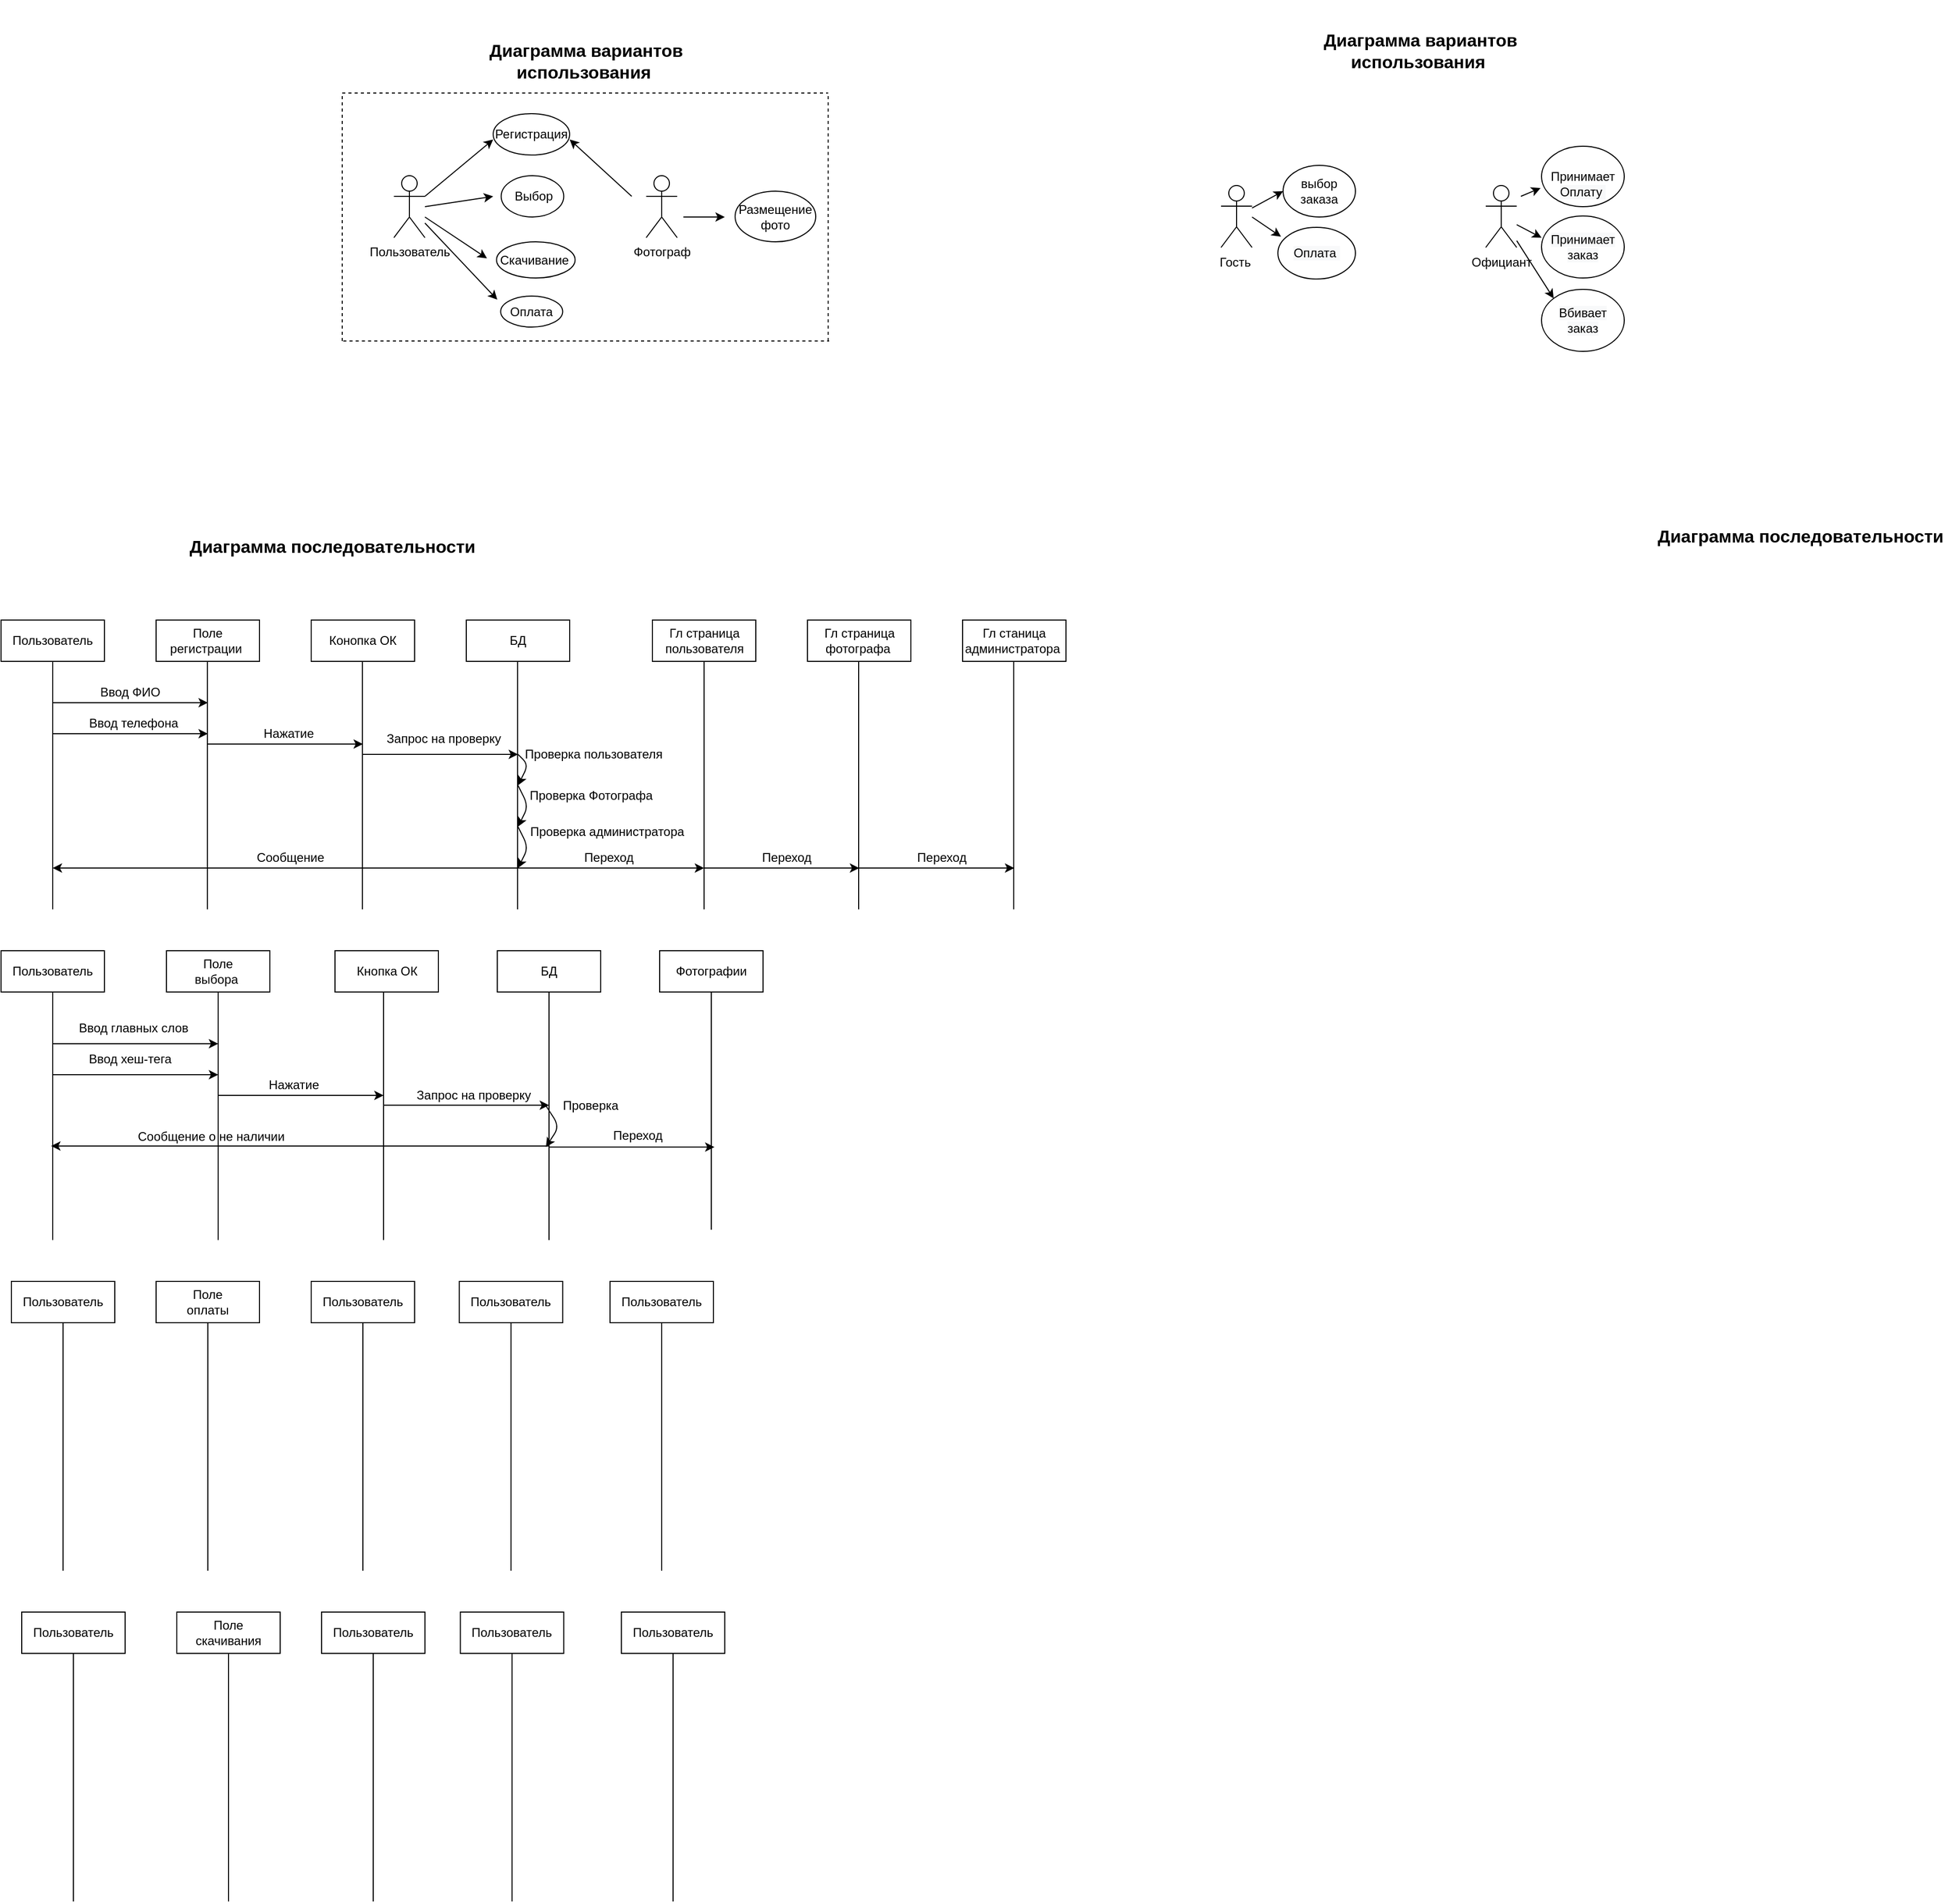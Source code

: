 <mxfile version="13.7.9" type="github">
  <diagram id="YE69xBtVCRSE5VGeOWay" name="Page-1">
    <mxGraphModel dx="1695" dy="482" grid="1" gridSize="10" guides="1" tooltips="1" connect="1" arrows="1" fold="1" page="1" pageScale="1" pageWidth="827" pageHeight="1169" math="0" shadow="0">
      <root>
        <mxCell id="0" />
        <mxCell id="1" parent="0" />
        <mxCell id="iiHJ2bzhxihyjnqLkJOd-1" value="Пользователь" style="shape=umlActor;verticalLabelPosition=bottom;verticalAlign=top;html=1;outlineConnect=0;" parent="1" vertex="1">
          <mxGeometry x="170" y="250" width="30" height="60" as="geometry" />
        </mxCell>
        <mxCell id="iiHJ2bzhxihyjnqLkJOd-2" value="Фотограф" style="shape=umlActor;verticalLabelPosition=bottom;verticalAlign=top;html=1;outlineConnect=0;" parent="1" vertex="1">
          <mxGeometry x="414" y="250" width="30" height="60" as="geometry" />
        </mxCell>
        <mxCell id="iiHJ2bzhxihyjnqLkJOd-3" value="&lt;font style=&quot;font-size: 17px&quot;&gt;&lt;b&gt;Диаграмма вариантов использования&amp;nbsp;&lt;/b&gt;&lt;/font&gt;" style="text;html=1;align=center;verticalAlign=middle;whiteSpace=wrap;rounded=0;" parent="1" vertex="1">
          <mxGeometry x="213" y="90" width="286" height="100" as="geometry" />
        </mxCell>
        <mxCell id="iiHJ2bzhxihyjnqLkJOd-8" value="" style="ellipse;whiteSpace=wrap;html=1;" parent="1" vertex="1">
          <mxGeometry x="273.25" y="366.5" width="60" height="30" as="geometry" />
        </mxCell>
        <mxCell id="iiHJ2bzhxihyjnqLkJOd-9" value="" style="ellipse;whiteSpace=wrap;html=1;" parent="1" vertex="1">
          <mxGeometry x="500" y="265" width="78" height="49" as="geometry" />
        </mxCell>
        <mxCell id="iiHJ2bzhxihyjnqLkJOd-10" value="" style="ellipse;whiteSpace=wrap;html=1;" parent="1" vertex="1">
          <mxGeometry x="273.75" y="250" width="60.5" height="40" as="geometry" />
        </mxCell>
        <mxCell id="iiHJ2bzhxihyjnqLkJOd-11" value="" style="ellipse;whiteSpace=wrap;html=1;" parent="1" vertex="1">
          <mxGeometry x="266" y="190" width="74" height="40" as="geometry" />
        </mxCell>
        <mxCell id="iiHJ2bzhxihyjnqLkJOd-12" value="" style="ellipse;whiteSpace=wrap;html=1;" parent="1" vertex="1">
          <mxGeometry x="269.25" y="314" width="76" height="35" as="geometry" />
        </mxCell>
        <mxCell id="iiHJ2bzhxihyjnqLkJOd-13" value="Регистрация" style="text;html=1;strokeColor=none;fillColor=none;align=center;verticalAlign=middle;whiteSpace=wrap;rounded=0;" parent="1" vertex="1">
          <mxGeometry x="283" y="200" width="40" height="20" as="geometry" />
        </mxCell>
        <mxCell id="iiHJ2bzhxihyjnqLkJOd-15" value="Выбор&amp;nbsp;" style="text;html=1;strokeColor=none;fillColor=none;align=center;verticalAlign=middle;whiteSpace=wrap;rounded=0;" parent="1" vertex="1">
          <mxGeometry x="287.25" y="260" width="40" height="20" as="geometry" />
        </mxCell>
        <mxCell id="iiHJ2bzhxihyjnqLkJOd-16" value="Оплата" style="text;html=1;strokeColor=none;fillColor=none;align=center;verticalAlign=middle;whiteSpace=wrap;rounded=0;" parent="1" vertex="1">
          <mxGeometry x="283.25" y="371.5" width="40" height="20" as="geometry" />
        </mxCell>
        <mxCell id="iiHJ2bzhxihyjnqLkJOd-17" value="Скачивание" style="text;html=1;strokeColor=none;fillColor=none;align=center;verticalAlign=middle;whiteSpace=wrap;rounded=0;" parent="1" vertex="1">
          <mxGeometry x="286.25" y="321.5" width="40" height="20" as="geometry" />
        </mxCell>
        <mxCell id="iiHJ2bzhxihyjnqLkJOd-20" value="Размещение фото" style="text;html=1;strokeColor=none;fillColor=none;align=center;verticalAlign=middle;whiteSpace=wrap;rounded=0;" parent="1" vertex="1">
          <mxGeometry x="499" y="270" width="80" height="40" as="geometry" />
        </mxCell>
        <mxCell id="iiHJ2bzhxihyjnqLkJOd-24" value="" style="endArrow=classic;html=1;" parent="1" edge="1">
          <mxGeometry width="50" height="50" relative="1" as="geometry">
            <mxPoint x="200" y="270" as="sourcePoint" />
            <mxPoint x="266" y="215" as="targetPoint" />
          </mxGeometry>
        </mxCell>
        <mxCell id="iiHJ2bzhxihyjnqLkJOd-26" value="" style="endArrow=classic;html=1;" parent="1" edge="1">
          <mxGeometry width="50" height="50" relative="1" as="geometry">
            <mxPoint x="400" y="270" as="sourcePoint" />
            <mxPoint x="340" y="215" as="targetPoint" />
          </mxGeometry>
        </mxCell>
        <mxCell id="iiHJ2bzhxihyjnqLkJOd-27" value="" style="endArrow=classic;html=1;" parent="1" edge="1">
          <mxGeometry width="50" height="50" relative="1" as="geometry">
            <mxPoint x="450" y="290" as="sourcePoint" />
            <mxPoint x="490" y="290" as="targetPoint" />
          </mxGeometry>
        </mxCell>
        <mxCell id="iiHJ2bzhxihyjnqLkJOd-28" value="" style="endArrow=classic;html=1;" parent="1" edge="1">
          <mxGeometry width="50" height="50" relative="1" as="geometry">
            <mxPoint x="200" y="280" as="sourcePoint" />
            <mxPoint x="266" y="270" as="targetPoint" />
          </mxGeometry>
        </mxCell>
        <mxCell id="iiHJ2bzhxihyjnqLkJOd-29" value="" style="endArrow=classic;html=1;" parent="1" edge="1">
          <mxGeometry width="50" height="50" relative="1" as="geometry">
            <mxPoint x="200" y="290" as="sourcePoint" />
            <mxPoint x="260" y="330" as="targetPoint" />
          </mxGeometry>
        </mxCell>
        <mxCell id="iiHJ2bzhxihyjnqLkJOd-30" value="" style="endArrow=classic;html=1;" parent="1" source="iiHJ2bzhxihyjnqLkJOd-1" edge="1">
          <mxGeometry width="50" height="50" relative="1" as="geometry">
            <mxPoint x="216" y="300" as="sourcePoint" />
            <mxPoint x="270" y="370" as="targetPoint" />
          </mxGeometry>
        </mxCell>
        <mxCell id="iiHJ2bzhxihyjnqLkJOd-31" value="" style="endArrow=none;dashed=1;html=1;" parent="1" edge="1">
          <mxGeometry width="50" height="50" relative="1" as="geometry">
            <mxPoint x="121" y="410" as="sourcePoint" />
            <mxPoint x="591" y="410" as="targetPoint" />
          </mxGeometry>
        </mxCell>
        <mxCell id="iiHJ2bzhxihyjnqLkJOd-32" value="" style="endArrow=none;dashed=1;html=1;" parent="1" edge="1">
          <mxGeometry width="50" height="50" relative="1" as="geometry">
            <mxPoint x="120" y="410" as="sourcePoint" />
            <mxPoint x="120" y="170" as="targetPoint" />
          </mxGeometry>
        </mxCell>
        <mxCell id="iiHJ2bzhxihyjnqLkJOd-33" value="" style="endArrow=none;dashed=1;html=1;" parent="1" edge="1">
          <mxGeometry width="50" height="50" relative="1" as="geometry">
            <mxPoint x="120" y="170" as="sourcePoint" />
            <mxPoint x="590" y="170" as="targetPoint" />
          </mxGeometry>
        </mxCell>
        <mxCell id="iiHJ2bzhxihyjnqLkJOd-34" value="" style="endArrow=none;dashed=1;html=1;" parent="1" edge="1">
          <mxGeometry width="50" height="50" relative="1" as="geometry">
            <mxPoint x="590" y="410" as="sourcePoint" />
            <mxPoint x="590" y="170" as="targetPoint" />
          </mxGeometry>
        </mxCell>
        <mxCell id="iiHJ2bzhxihyjnqLkJOd-35" value="&lt;font style=&quot;font-size: 17px&quot;&gt;&lt;b&gt;Диаграмма вариантов использования&amp;nbsp;&lt;/b&gt;&lt;/font&gt;" style="text;html=1;align=center;verticalAlign=middle;whiteSpace=wrap;rounded=0;" parent="1" vertex="1">
          <mxGeometry x="1020" y="80" width="286" height="100" as="geometry" />
        </mxCell>
        <mxCell id="iiHJ2bzhxihyjnqLkJOd-36" value="Гость&amp;nbsp;" style="shape=umlActor;verticalLabelPosition=bottom;verticalAlign=top;html=1;outlineConnect=0;" parent="1" vertex="1">
          <mxGeometry x="970" y="259.5" width="30" height="60" as="geometry" />
        </mxCell>
        <mxCell id="iiHJ2bzhxihyjnqLkJOd-37" value="Официант" style="shape=umlActor;verticalLabelPosition=bottom;verticalAlign=top;html=1;outlineConnect=0;" parent="1" vertex="1">
          <mxGeometry x="1226" y="259.5" width="30" height="60" as="geometry" />
        </mxCell>
        <mxCell id="iiHJ2bzhxihyjnqLkJOd-44" value="" style="ellipse;whiteSpace=wrap;html=1;" parent="1" vertex="1">
          <mxGeometry x="1030" y="240" width="70" height="50" as="geometry" />
        </mxCell>
        <mxCell id="iiHJ2bzhxihyjnqLkJOd-46" value="выбор заказа" style="text;html=1;strokeColor=none;fillColor=none;align=center;verticalAlign=middle;whiteSpace=wrap;rounded=0;" parent="1" vertex="1">
          <mxGeometry x="1045" y="255" width="40" height="20" as="geometry" />
        </mxCell>
        <mxCell id="iiHJ2bzhxihyjnqLkJOd-47" value="&#xa;&#xa;&lt;span style=&quot;color: rgb(0, 0, 0); font-family: helvetica; font-size: 12px; font-style: normal; font-weight: 400; letter-spacing: normal; text-align: center; text-indent: 0px; text-transform: none; word-spacing: 0px; background-color: rgb(248, 249, 250); display: inline; float: none;&quot;&gt;Оплата&amp;nbsp;&lt;/span&gt;&#xa;&#xa;" style="ellipse;whiteSpace=wrap;html=1;" parent="1" vertex="1">
          <mxGeometry x="1025" y="300" width="75" height="50" as="geometry" />
        </mxCell>
        <mxCell id="iiHJ2bzhxihyjnqLkJOd-48" value="&lt;br&gt;Принимает&lt;br&gt;&lt;span style=&quot;color: rgb(0 , 0 , 0) ; font-family: &amp;#34;helvetica&amp;#34; ; font-size: 12px ; font-style: normal ; font-weight: 400 ; letter-spacing: normal ; text-align: center ; text-indent: 0px ; text-transform: none ; word-spacing: 0px ; background-color: rgb(248 , 249 , 250) ; display: inline ; float: none&quot;&gt;Оплату&amp;nbsp;&lt;/span&gt;&lt;br&gt;" style="ellipse;whiteSpace=wrap;html=1;" parent="1" vertex="1">
          <mxGeometry x="1280" y="221.5" width="80" height="58.5" as="geometry" />
        </mxCell>
        <mxCell id="iiHJ2bzhxihyjnqLkJOd-49" value="&#xa;&#xa;&lt;span style=&quot;color: rgb(0, 0, 0); font-family: helvetica; font-size: 12px; font-style: normal; font-weight: 400; letter-spacing: normal; text-align: center; text-indent: 0px; text-transform: none; word-spacing: 0px; background-color: rgb(248, 249, 250); display: inline; float: none;&quot;&gt;Принимает заказ&lt;/span&gt;&#xa;&#xa;" style="ellipse;whiteSpace=wrap;html=1;" parent="1" vertex="1">
          <mxGeometry x="1280" y="289" width="80" height="60" as="geometry" />
        </mxCell>
        <mxCell id="iiHJ2bzhxihyjnqLkJOd-50" value="&#xa;&#xa;&lt;span style=&quot;color: rgb(0, 0, 0); font-family: helvetica; font-size: 12px; font-style: normal; font-weight: 400; letter-spacing: normal; text-align: center; text-indent: 0px; text-transform: none; word-spacing: 0px; background-color: rgb(248, 249, 250); display: inline; float: none;&quot;&gt;Вбивает заказ&lt;/span&gt;&#xa;&#xa;" style="ellipse;whiteSpace=wrap;html=1;" parent="1" vertex="1">
          <mxGeometry x="1280" y="360" width="80" height="60" as="geometry" />
        </mxCell>
        <mxCell id="iiHJ2bzhxihyjnqLkJOd-51" value="" style="endArrow=classic;html=1;entryX=0;entryY=0.5;entryDx=0;entryDy=0;" parent="1" source="iiHJ2bzhxihyjnqLkJOd-36" target="iiHJ2bzhxihyjnqLkJOd-44" edge="1">
          <mxGeometry width="50" height="50" relative="1" as="geometry">
            <mxPoint x="1010" y="270" as="sourcePoint" />
            <mxPoint x="1080" y="240" as="targetPoint" />
          </mxGeometry>
        </mxCell>
        <mxCell id="iiHJ2bzhxihyjnqLkJOd-52" value="" style="endArrow=classic;html=1;entryX=0.04;entryY=0.18;entryDx=0;entryDy=0;entryPerimeter=0;" parent="1" target="iiHJ2bzhxihyjnqLkJOd-47" edge="1">
          <mxGeometry width="50" height="50" relative="1" as="geometry">
            <mxPoint x="1000" y="290" as="sourcePoint" />
            <mxPoint x="1040" y="275" as="targetPoint" />
          </mxGeometry>
        </mxCell>
        <mxCell id="iiHJ2bzhxihyjnqLkJOd-56" value="" style="endArrow=classic;html=1;entryX=0;entryY=0.35;entryDx=0;entryDy=0;entryPerimeter=0;" parent="1" source="iiHJ2bzhxihyjnqLkJOd-37" target="iiHJ2bzhxihyjnqLkJOd-49" edge="1">
          <mxGeometry width="50" height="50" relative="1" as="geometry">
            <mxPoint x="1260" y="290" as="sourcePoint" />
            <mxPoint x="1260" y="300" as="targetPoint" />
          </mxGeometry>
        </mxCell>
        <mxCell id="iiHJ2bzhxihyjnqLkJOd-58" value="" style="endArrow=classic;html=1;entryX=0;entryY=0;entryDx=0;entryDy=0;" parent="1" source="iiHJ2bzhxihyjnqLkJOd-37" target="iiHJ2bzhxihyjnqLkJOd-50" edge="1">
          <mxGeometry width="50" height="50" relative="1" as="geometry">
            <mxPoint x="1270" y="280" as="sourcePoint" />
            <mxPoint x="1080" y="240" as="targetPoint" />
          </mxGeometry>
        </mxCell>
        <mxCell id="iiHJ2bzhxihyjnqLkJOd-59" value="" style="endArrow=classic;html=1;entryX=-0.012;entryY=0.692;entryDx=0;entryDy=0;entryPerimeter=0;" parent="1" target="iiHJ2bzhxihyjnqLkJOd-48" edge="1">
          <mxGeometry width="50" height="50" relative="1" as="geometry">
            <mxPoint x="1260" y="270" as="sourcePoint" />
            <mxPoint x="1260" y="250" as="targetPoint" />
          </mxGeometry>
        </mxCell>
        <mxCell id="iiHJ2bzhxihyjnqLkJOd-60" value="&lt;font style=&quot;font-size: 17px&quot;&gt;&lt;b&gt;Диаграмма последовательности&amp;nbsp;&lt;/b&gt;&lt;/font&gt;" style="text;html=1;align=center;verticalAlign=middle;whiteSpace=wrap;rounded=0;" parent="1" vertex="1">
          <mxGeometry x="-30" y="560" width="286" height="100" as="geometry" />
        </mxCell>
        <mxCell id="iiHJ2bzhxihyjnqLkJOd-62" value="&lt;font style=&quot;font-size: 17px&quot;&gt;&lt;b&gt;Диаграмма последовательности&amp;nbsp;&lt;/b&gt;&lt;/font&gt;" style="text;html=1;align=center;verticalAlign=middle;whiteSpace=wrap;rounded=0;" parent="1" vertex="1">
          <mxGeometry x="1390" y="550" width="286" height="100" as="geometry" />
        </mxCell>
        <mxCell id="iiHJ2bzhxihyjnqLkJOd-63" value="" style="rounded=0;whiteSpace=wrap;html=1;" parent="1" vertex="1">
          <mxGeometry x="-210" y="680" width="100" height="40" as="geometry" />
        </mxCell>
        <mxCell id="iiHJ2bzhxihyjnqLkJOd-64" value="Пользователь" style="text;html=1;strokeColor=none;fillColor=none;align=center;verticalAlign=middle;whiteSpace=wrap;rounded=0;" parent="1" vertex="1">
          <mxGeometry x="-180" y="690" width="40" height="20" as="geometry" />
        </mxCell>
        <mxCell id="iiHJ2bzhxihyjnqLkJOd-65" value="" style="rounded=0;whiteSpace=wrap;html=1;" parent="1" vertex="1">
          <mxGeometry x="-60" y="680" width="100" height="40" as="geometry" />
        </mxCell>
        <mxCell id="iiHJ2bzhxihyjnqLkJOd-66" value="" style="rounded=0;whiteSpace=wrap;html=1;" parent="1" vertex="1">
          <mxGeometry x="90" y="680" width="100" height="40" as="geometry" />
        </mxCell>
        <mxCell id="iiHJ2bzhxihyjnqLkJOd-67" value="" style="rounded=0;whiteSpace=wrap;html=1;" parent="1" vertex="1">
          <mxGeometry x="420" y="680" width="100" height="40" as="geometry" />
        </mxCell>
        <mxCell id="iiHJ2bzhxihyjnqLkJOd-68" value="" style="rounded=0;whiteSpace=wrap;html=1;" parent="1" vertex="1">
          <mxGeometry x="240" y="680" width="100" height="40" as="geometry" />
        </mxCell>
        <mxCell id="iiHJ2bzhxihyjnqLkJOd-70" value="" style="endArrow=none;html=1;entryX=0.5;entryY=1;entryDx=0;entryDy=0;" parent="1" target="iiHJ2bzhxihyjnqLkJOd-63" edge="1">
          <mxGeometry width="50" height="50" relative="1" as="geometry">
            <mxPoint x="-160" y="960" as="sourcePoint" />
            <mxPoint x="-160" y="800" as="targetPoint" />
          </mxGeometry>
        </mxCell>
        <mxCell id="iiHJ2bzhxihyjnqLkJOd-71" value="" style="endArrow=none;html=1;entryX=0.5;entryY=1;entryDx=0;entryDy=0;" parent="1" edge="1">
          <mxGeometry width="50" height="50" relative="1" as="geometry">
            <mxPoint x="-10.42" y="960" as="sourcePoint" />
            <mxPoint x="-10.42" y="720" as="targetPoint" />
          </mxGeometry>
        </mxCell>
        <mxCell id="iiHJ2bzhxihyjnqLkJOd-72" value="" style="endArrow=none;html=1;entryX=0.5;entryY=1;entryDx=0;entryDy=0;" parent="1" edge="1">
          <mxGeometry width="50" height="50" relative="1" as="geometry">
            <mxPoint x="139.58" y="960" as="sourcePoint" />
            <mxPoint x="139.58" y="720" as="targetPoint" />
          </mxGeometry>
        </mxCell>
        <mxCell id="iiHJ2bzhxihyjnqLkJOd-73" value="" style="endArrow=none;html=1;entryX=0.5;entryY=1;entryDx=0;entryDy=0;" parent="1" edge="1">
          <mxGeometry width="50" height="50" relative="1" as="geometry">
            <mxPoint x="289.58" y="960" as="sourcePoint" />
            <mxPoint x="289.58" y="720" as="targetPoint" />
          </mxGeometry>
        </mxCell>
        <mxCell id="iiHJ2bzhxihyjnqLkJOd-74" value="" style="endArrow=none;html=1;entryX=0.5;entryY=1;entryDx=0;entryDy=0;" parent="1" edge="1">
          <mxGeometry width="50" height="50" relative="1" as="geometry">
            <mxPoint x="470.0" y="960" as="sourcePoint" />
            <mxPoint x="470.0" y="720" as="targetPoint" />
          </mxGeometry>
        </mxCell>
        <mxCell id="iiHJ2bzhxihyjnqLkJOd-75" value="Поле регистрации&amp;nbsp;" style="text;html=1;strokeColor=none;fillColor=none;align=center;verticalAlign=middle;whiteSpace=wrap;rounded=0;" parent="1" vertex="1">
          <mxGeometry x="-60" y="690" width="100" height="20" as="geometry" />
        </mxCell>
        <mxCell id="iiHJ2bzhxihyjnqLkJOd-76" value="Конопка ОК" style="text;html=1;strokeColor=none;fillColor=none;align=center;verticalAlign=middle;whiteSpace=wrap;rounded=0;" parent="1" vertex="1">
          <mxGeometry x="95" y="685" width="90" height="30" as="geometry" />
        </mxCell>
        <mxCell id="iiHJ2bzhxihyjnqLkJOd-77" value="БД" style="text;html=1;strokeColor=none;fillColor=none;align=center;verticalAlign=middle;whiteSpace=wrap;rounded=0;" parent="1" vertex="1">
          <mxGeometry x="270" y="690" width="40" height="20" as="geometry" />
        </mxCell>
        <mxCell id="iiHJ2bzhxihyjnqLkJOd-78" value="Гл страница пользователя" style="text;html=1;strokeColor=none;fillColor=none;align=center;verticalAlign=middle;whiteSpace=wrap;rounded=0;" parent="1" vertex="1">
          <mxGeometry x="426.5" y="690" width="87" height="20" as="geometry" />
        </mxCell>
        <mxCell id="iiHJ2bzhxihyjnqLkJOd-79" value="" style="endArrow=classic;html=1;" parent="1" edge="1">
          <mxGeometry width="50" height="50" relative="1" as="geometry">
            <mxPoint x="-160" y="760" as="sourcePoint" />
            <mxPoint x="-10" y="760" as="targetPoint" />
          </mxGeometry>
        </mxCell>
        <mxCell id="iiHJ2bzhxihyjnqLkJOd-80" value="Ввод ФИО" style="text;html=1;strokeColor=none;fillColor=none;align=center;verticalAlign=middle;whiteSpace=wrap;rounded=0;" parent="1" vertex="1">
          <mxGeometry x="-120" y="740" width="70" height="20" as="geometry" />
        </mxCell>
        <mxCell id="iiHJ2bzhxihyjnqLkJOd-81" value="" style="endArrow=classic;html=1;" parent="1" edge="1">
          <mxGeometry width="50" height="50" relative="1" as="geometry">
            <mxPoint x="-160.0" y="790" as="sourcePoint" />
            <mxPoint x="-10.0" y="790" as="targetPoint" />
          </mxGeometry>
        </mxCell>
        <mxCell id="iiHJ2bzhxihyjnqLkJOd-82" value="Ввод телефона&amp;nbsp;" style="text;html=1;strokeColor=none;fillColor=none;align=center;verticalAlign=middle;whiteSpace=wrap;rounded=0;" parent="1" vertex="1">
          <mxGeometry x="-130" y="770" width="100" height="20" as="geometry" />
        </mxCell>
        <mxCell id="iiHJ2bzhxihyjnqLkJOd-83" value="Нажатие&amp;nbsp;" style="text;html=1;strokeColor=none;fillColor=none;align=center;verticalAlign=middle;whiteSpace=wrap;rounded=0;" parent="1" vertex="1">
          <mxGeometry x="50" y="780" width="40" height="20" as="geometry" />
        </mxCell>
        <mxCell id="iiHJ2bzhxihyjnqLkJOd-84" value="" style="endArrow=classic;html=1;" parent="1" edge="1">
          <mxGeometry width="50" height="50" relative="1" as="geometry">
            <mxPoint x="-10.0" y="800" as="sourcePoint" />
            <mxPoint x="140.0" y="800" as="targetPoint" />
          </mxGeometry>
        </mxCell>
        <mxCell id="iiHJ2bzhxihyjnqLkJOd-85" value="" style="endArrow=classic;html=1;" parent="1" edge="1">
          <mxGeometry width="50" height="50" relative="1" as="geometry">
            <mxPoint x="140.0" y="810" as="sourcePoint" />
            <mxPoint x="290" y="810" as="targetPoint" />
          </mxGeometry>
        </mxCell>
        <mxCell id="iiHJ2bzhxihyjnqLkJOd-87" value="" style="endArrow=classic;html=1;" parent="1" edge="1">
          <mxGeometry width="50" height="50" relative="1" as="geometry">
            <mxPoint x="290" y="920" as="sourcePoint" />
            <mxPoint x="470" y="920" as="targetPoint" />
          </mxGeometry>
        </mxCell>
        <mxCell id="iiHJ2bzhxihyjnqLkJOd-88" value="Запрос на проверку&amp;nbsp;" style="text;html=1;strokeColor=none;fillColor=none;align=center;verticalAlign=middle;whiteSpace=wrap;rounded=0;" parent="1" vertex="1">
          <mxGeometry x="150" y="780" width="140" height="30" as="geometry" />
        </mxCell>
        <mxCell id="iiHJ2bzhxihyjnqLkJOd-90" value="" style="endArrow=classic;html=1;exitX=1;exitY=1;exitDx=0;exitDy=0;" parent="1" source="iiHJ2bzhxihyjnqLkJOd-88" edge="1">
          <mxGeometry width="50" height="50" relative="1" as="geometry">
            <mxPoint x="320" y="810" as="sourcePoint" />
            <mxPoint x="290" y="840" as="targetPoint" />
            <Array as="points">
              <mxPoint x="300" y="820" />
            </Array>
          </mxGeometry>
        </mxCell>
        <mxCell id="iiHJ2bzhxihyjnqLkJOd-91" value="Проверка пользователя&amp;nbsp;" style="text;html=1;strokeColor=none;fillColor=none;align=center;verticalAlign=middle;whiteSpace=wrap;rounded=0;" parent="1" vertex="1">
          <mxGeometry x="290" y="790" width="150" height="40" as="geometry" />
        </mxCell>
        <mxCell id="iiHJ2bzhxihyjnqLkJOd-92" value="Проверка Фотографа&amp;nbsp;" style="text;html=1;strokeColor=none;fillColor=none;align=center;verticalAlign=middle;whiteSpace=wrap;rounded=0;" parent="1" vertex="1">
          <mxGeometry x="286.25" y="840" width="152.75" height="20" as="geometry" />
        </mxCell>
        <mxCell id="iiHJ2bzhxihyjnqLkJOd-94" value="" style="endArrow=classic;html=1;" parent="1" edge="1">
          <mxGeometry width="50" height="50" relative="1" as="geometry">
            <mxPoint x="290" y="840" as="sourcePoint" />
            <mxPoint x="290" y="880" as="targetPoint" />
            <Array as="points">
              <mxPoint x="300" y="860" />
            </Array>
          </mxGeometry>
        </mxCell>
        <mxCell id="iiHJ2bzhxihyjnqLkJOd-95" value="" style="endArrow=classic;html=1;" parent="1" edge="1">
          <mxGeometry width="50" height="50" relative="1" as="geometry">
            <mxPoint x="290" y="880" as="sourcePoint" />
            <mxPoint x="290" y="920" as="targetPoint" />
            <Array as="points">
              <mxPoint x="300" y="900" />
            </Array>
          </mxGeometry>
        </mxCell>
        <mxCell id="iiHJ2bzhxihyjnqLkJOd-96" value="Проверка администратора&amp;nbsp;" style="text;html=1;strokeColor=none;fillColor=none;align=center;verticalAlign=middle;whiteSpace=wrap;rounded=0;" parent="1" vertex="1">
          <mxGeometry x="283" y="860" width="190" height="50" as="geometry" />
        </mxCell>
        <mxCell id="iiHJ2bzhxihyjnqLkJOd-97" value="Переход" style="text;html=1;strokeColor=none;fillColor=none;align=center;verticalAlign=middle;whiteSpace=wrap;rounded=0;" parent="1" vertex="1">
          <mxGeometry x="358" y="900" width="40" height="20" as="geometry" />
        </mxCell>
        <mxCell id="iiHJ2bzhxihyjnqLkJOd-98" value="" style="rounded=0;whiteSpace=wrap;html=1;" parent="1" vertex="1">
          <mxGeometry x="570" y="680" width="100" height="40" as="geometry" />
        </mxCell>
        <mxCell id="iiHJ2bzhxihyjnqLkJOd-99" value="Гл страница фотографа&amp;nbsp;" style="text;html=1;strokeColor=none;fillColor=none;align=center;verticalAlign=middle;whiteSpace=wrap;rounded=0;" parent="1" vertex="1">
          <mxGeometry x="576.5" y="690" width="87" height="20" as="geometry" />
        </mxCell>
        <mxCell id="iiHJ2bzhxihyjnqLkJOd-100" value="" style="rounded=0;whiteSpace=wrap;html=1;" parent="1" vertex="1">
          <mxGeometry x="720" y="680" width="100" height="40" as="geometry" />
        </mxCell>
        <mxCell id="iiHJ2bzhxihyjnqLkJOd-101" value="Гл станица администратора&amp;nbsp;" style="text;html=1;strokeColor=none;fillColor=none;align=center;verticalAlign=middle;whiteSpace=wrap;rounded=0;" parent="1" vertex="1">
          <mxGeometry x="715" y="667.5" width="110" height="65" as="geometry" />
        </mxCell>
        <mxCell id="VN3i59JF1z_-Vm6CVips-3" value="" style="rounded=0;whiteSpace=wrap;html=1;" vertex="1" parent="1">
          <mxGeometry x="-210" y="1000" width="100" height="40" as="geometry" />
        </mxCell>
        <mxCell id="VN3i59JF1z_-Vm6CVips-4" value="Пользователь" style="text;html=1;strokeColor=none;fillColor=none;align=center;verticalAlign=middle;whiteSpace=wrap;rounded=0;" vertex="1" parent="1">
          <mxGeometry x="-180" y="1010" width="40" height="20" as="geometry" />
        </mxCell>
        <mxCell id="VN3i59JF1z_-Vm6CVips-5" value="" style="endArrow=none;html=1;entryX=0.5;entryY=1;entryDx=0;entryDy=0;" edge="1" parent="1" target="VN3i59JF1z_-Vm6CVips-3">
          <mxGeometry width="50" height="50" relative="1" as="geometry">
            <mxPoint x="-160" y="1280" as="sourcePoint" />
            <mxPoint x="-150" y="1120" as="targetPoint" />
          </mxGeometry>
        </mxCell>
        <mxCell id="VN3i59JF1z_-Vm6CVips-9" value="" style="rounded=0;whiteSpace=wrap;html=1;" vertex="1" parent="1">
          <mxGeometry x="-50" y="1000" width="100" height="40" as="geometry" />
        </mxCell>
        <mxCell id="VN3i59JF1z_-Vm6CVips-10" value="Поле выбора&amp;nbsp;" style="text;html=1;strokeColor=none;fillColor=none;align=center;verticalAlign=middle;whiteSpace=wrap;rounded=0;" vertex="1" parent="1">
          <mxGeometry x="-20" y="1010" width="40" height="20" as="geometry" />
        </mxCell>
        <mxCell id="VN3i59JF1z_-Vm6CVips-11" value="" style="endArrow=none;html=1;entryX=0.5;entryY=1;entryDx=0;entryDy=0;" edge="1" parent="1" target="VN3i59JF1z_-Vm6CVips-9">
          <mxGeometry width="50" height="50" relative="1" as="geometry">
            <mxPoint y="1280" as="sourcePoint" />
            <mxPoint x="10" y="1120" as="targetPoint" />
          </mxGeometry>
        </mxCell>
        <mxCell id="VN3i59JF1z_-Vm6CVips-12" value="" style="rounded=0;whiteSpace=wrap;html=1;" vertex="1" parent="1">
          <mxGeometry x="270" y="1000" width="100" height="40" as="geometry" />
        </mxCell>
        <mxCell id="VN3i59JF1z_-Vm6CVips-13" value="БД" style="text;html=1;strokeColor=none;fillColor=none;align=center;verticalAlign=middle;whiteSpace=wrap;rounded=0;" vertex="1" parent="1">
          <mxGeometry x="300" y="1010" width="40" height="20" as="geometry" />
        </mxCell>
        <mxCell id="VN3i59JF1z_-Vm6CVips-14" value="" style="endArrow=none;html=1;entryX=0.5;entryY=1;entryDx=0;entryDy=0;" edge="1" parent="1" target="VN3i59JF1z_-Vm6CVips-12">
          <mxGeometry width="50" height="50" relative="1" as="geometry">
            <mxPoint x="320" y="1280" as="sourcePoint" />
            <mxPoint x="297" y="1120" as="targetPoint" />
          </mxGeometry>
        </mxCell>
        <mxCell id="VN3i59JF1z_-Vm6CVips-15" value="" style="rounded=0;whiteSpace=wrap;html=1;" vertex="1" parent="1">
          <mxGeometry x="427" y="1000" width="100" height="40" as="geometry" />
        </mxCell>
        <mxCell id="VN3i59JF1z_-Vm6CVips-16" value="Фотографии" style="text;html=1;strokeColor=none;fillColor=none;align=center;verticalAlign=middle;whiteSpace=wrap;rounded=0;" vertex="1" parent="1">
          <mxGeometry x="457" y="1010" width="40" height="20" as="geometry" />
        </mxCell>
        <mxCell id="VN3i59JF1z_-Vm6CVips-17" value="" style="endArrow=none;html=1;entryX=0.5;entryY=1;entryDx=0;entryDy=0;" edge="1" parent="1" target="VN3i59JF1z_-Vm6CVips-15">
          <mxGeometry width="50" height="50" relative="1" as="geometry">
            <mxPoint x="477" y="1270" as="sourcePoint" />
            <mxPoint x="540.25" y="1120" as="targetPoint" />
          </mxGeometry>
        </mxCell>
        <mxCell id="VN3i59JF1z_-Vm6CVips-21" value="" style="rounded=0;whiteSpace=wrap;html=1;" vertex="1" parent="1">
          <mxGeometry x="-200" y="1320" width="100" height="40" as="geometry" />
        </mxCell>
        <mxCell id="VN3i59JF1z_-Vm6CVips-22" value="Пользователь" style="text;html=1;strokeColor=none;fillColor=none;align=center;verticalAlign=middle;whiteSpace=wrap;rounded=0;" vertex="1" parent="1">
          <mxGeometry x="-170" y="1330" width="40" height="20" as="geometry" />
        </mxCell>
        <mxCell id="VN3i59JF1z_-Vm6CVips-23" value="" style="endArrow=none;html=1;entryX=0.5;entryY=1;entryDx=0;entryDy=0;" edge="1" parent="1" target="VN3i59JF1z_-Vm6CVips-21">
          <mxGeometry width="50" height="50" relative="1" as="geometry">
            <mxPoint x="-150" y="1600" as="sourcePoint" />
            <mxPoint x="-150" y="1440" as="targetPoint" />
          </mxGeometry>
        </mxCell>
        <mxCell id="VN3i59JF1z_-Vm6CVips-24" value="" style="rounded=0;whiteSpace=wrap;html=1;" vertex="1" parent="1">
          <mxGeometry x="-60" y="1320" width="100" height="40" as="geometry" />
        </mxCell>
        <mxCell id="VN3i59JF1z_-Vm6CVips-25" value="Поле оплаты" style="text;html=1;strokeColor=none;fillColor=none;align=center;verticalAlign=middle;whiteSpace=wrap;rounded=0;" vertex="1" parent="1">
          <mxGeometry x="-30" y="1330" width="40" height="20" as="geometry" />
        </mxCell>
        <mxCell id="VN3i59JF1z_-Vm6CVips-26" value="" style="endArrow=none;html=1;entryX=0.5;entryY=1;entryDx=0;entryDy=0;" edge="1" parent="1" target="VN3i59JF1z_-Vm6CVips-24">
          <mxGeometry width="50" height="50" relative="1" as="geometry">
            <mxPoint x="-10" y="1600" as="sourcePoint" />
            <mxPoint x="-10" y="1440" as="targetPoint" />
          </mxGeometry>
        </mxCell>
        <mxCell id="VN3i59JF1z_-Vm6CVips-27" value="" style="rounded=0;whiteSpace=wrap;html=1;" vertex="1" parent="1">
          <mxGeometry x="90" y="1320" width="100" height="40" as="geometry" />
        </mxCell>
        <mxCell id="VN3i59JF1z_-Vm6CVips-28" value="Пользователь" style="text;html=1;strokeColor=none;fillColor=none;align=center;verticalAlign=middle;whiteSpace=wrap;rounded=0;" vertex="1" parent="1">
          <mxGeometry x="120" y="1330" width="40" height="20" as="geometry" />
        </mxCell>
        <mxCell id="VN3i59JF1z_-Vm6CVips-29" value="" style="endArrow=none;html=1;entryX=0.5;entryY=1;entryDx=0;entryDy=0;" edge="1" parent="1" target="VN3i59JF1z_-Vm6CVips-27">
          <mxGeometry width="50" height="50" relative="1" as="geometry">
            <mxPoint x="140" y="1600" as="sourcePoint" />
            <mxPoint x="140" y="1440" as="targetPoint" />
          </mxGeometry>
        </mxCell>
        <mxCell id="VN3i59JF1z_-Vm6CVips-30" value="" style="rounded=0;whiteSpace=wrap;html=1;" vertex="1" parent="1">
          <mxGeometry x="233.25" y="1320" width="100" height="40" as="geometry" />
        </mxCell>
        <mxCell id="VN3i59JF1z_-Vm6CVips-31" value="Пользователь" style="text;html=1;strokeColor=none;fillColor=none;align=center;verticalAlign=middle;whiteSpace=wrap;rounded=0;" vertex="1" parent="1">
          <mxGeometry x="263.25" y="1330" width="40" height="20" as="geometry" />
        </mxCell>
        <mxCell id="VN3i59JF1z_-Vm6CVips-32" value="" style="endArrow=none;html=1;entryX=0.5;entryY=1;entryDx=0;entryDy=0;" edge="1" parent="1" target="VN3i59JF1z_-Vm6CVips-30">
          <mxGeometry width="50" height="50" relative="1" as="geometry">
            <mxPoint x="283.25" y="1600" as="sourcePoint" />
            <mxPoint x="283.25" y="1440" as="targetPoint" />
          </mxGeometry>
        </mxCell>
        <mxCell id="VN3i59JF1z_-Vm6CVips-33" value="" style="rounded=0;whiteSpace=wrap;html=1;" vertex="1" parent="1">
          <mxGeometry x="379" y="1320" width="100" height="40" as="geometry" />
        </mxCell>
        <mxCell id="VN3i59JF1z_-Vm6CVips-34" value="Пользователь" style="text;html=1;strokeColor=none;fillColor=none;align=center;verticalAlign=middle;whiteSpace=wrap;rounded=0;" vertex="1" parent="1">
          <mxGeometry x="409" y="1330" width="40" height="20" as="geometry" />
        </mxCell>
        <mxCell id="VN3i59JF1z_-Vm6CVips-35" value="" style="endArrow=none;html=1;entryX=0.5;entryY=1;entryDx=0;entryDy=0;" edge="1" parent="1" target="VN3i59JF1z_-Vm6CVips-33">
          <mxGeometry width="50" height="50" relative="1" as="geometry">
            <mxPoint x="429" y="1600" as="sourcePoint" />
            <mxPoint x="429" y="1440" as="targetPoint" />
          </mxGeometry>
        </mxCell>
        <mxCell id="VN3i59JF1z_-Vm6CVips-36" value="" style="rounded=0;whiteSpace=wrap;html=1;" vertex="1" parent="1">
          <mxGeometry x="-190" y="1640" width="100" height="40" as="geometry" />
        </mxCell>
        <mxCell id="VN3i59JF1z_-Vm6CVips-37" value="Пользователь" style="text;html=1;strokeColor=none;fillColor=none;align=center;verticalAlign=middle;whiteSpace=wrap;rounded=0;" vertex="1" parent="1">
          <mxGeometry x="-160" y="1650" width="40" height="20" as="geometry" />
        </mxCell>
        <mxCell id="VN3i59JF1z_-Vm6CVips-38" value="" style="endArrow=none;html=1;entryX=0.5;entryY=1;entryDx=0;entryDy=0;" edge="1" parent="1" target="VN3i59JF1z_-Vm6CVips-36">
          <mxGeometry width="50" height="50" relative="1" as="geometry">
            <mxPoint x="-140" y="1920" as="sourcePoint" />
            <mxPoint x="-140" y="1760" as="targetPoint" />
          </mxGeometry>
        </mxCell>
        <mxCell id="VN3i59JF1z_-Vm6CVips-39" value="" style="rounded=0;whiteSpace=wrap;html=1;" vertex="1" parent="1">
          <mxGeometry x="-40" y="1640" width="100" height="40" as="geometry" />
        </mxCell>
        <mxCell id="VN3i59JF1z_-Vm6CVips-40" value="Поле скачивания" style="text;html=1;strokeColor=none;fillColor=none;align=center;verticalAlign=middle;whiteSpace=wrap;rounded=0;" vertex="1" parent="1">
          <mxGeometry x="-10" y="1650" width="40" height="20" as="geometry" />
        </mxCell>
        <mxCell id="VN3i59JF1z_-Vm6CVips-41" value="" style="endArrow=none;html=1;entryX=0.5;entryY=1;entryDx=0;entryDy=0;" edge="1" parent="1" target="VN3i59JF1z_-Vm6CVips-39">
          <mxGeometry width="50" height="50" relative="1" as="geometry">
            <mxPoint x="10" y="1920" as="sourcePoint" />
            <mxPoint x="10" y="1760" as="targetPoint" />
          </mxGeometry>
        </mxCell>
        <mxCell id="VN3i59JF1z_-Vm6CVips-42" value="" style="rounded=0;whiteSpace=wrap;html=1;" vertex="1" parent="1">
          <mxGeometry x="100" y="1640" width="100" height="40" as="geometry" />
        </mxCell>
        <mxCell id="VN3i59JF1z_-Vm6CVips-43" value="Пользователь" style="text;html=1;strokeColor=none;fillColor=none;align=center;verticalAlign=middle;whiteSpace=wrap;rounded=0;" vertex="1" parent="1">
          <mxGeometry x="130" y="1650" width="40" height="20" as="geometry" />
        </mxCell>
        <mxCell id="VN3i59JF1z_-Vm6CVips-44" value="" style="endArrow=none;html=1;entryX=0.5;entryY=1;entryDx=0;entryDy=0;" edge="1" parent="1" target="VN3i59JF1z_-Vm6CVips-42">
          <mxGeometry width="50" height="50" relative="1" as="geometry">
            <mxPoint x="150" y="1920" as="sourcePoint" />
            <mxPoint x="150" y="1760" as="targetPoint" />
          </mxGeometry>
        </mxCell>
        <mxCell id="VN3i59JF1z_-Vm6CVips-45" value="" style="rounded=0;whiteSpace=wrap;html=1;" vertex="1" parent="1">
          <mxGeometry x="234.25" y="1640" width="100" height="40" as="geometry" />
        </mxCell>
        <mxCell id="VN3i59JF1z_-Vm6CVips-46" value="Пользователь" style="text;html=1;strokeColor=none;fillColor=none;align=center;verticalAlign=middle;whiteSpace=wrap;rounded=0;" vertex="1" parent="1">
          <mxGeometry x="264.25" y="1650" width="40" height="20" as="geometry" />
        </mxCell>
        <mxCell id="VN3i59JF1z_-Vm6CVips-47" value="" style="endArrow=none;html=1;entryX=0.5;entryY=1;entryDx=0;entryDy=0;" edge="1" parent="1" target="VN3i59JF1z_-Vm6CVips-45">
          <mxGeometry width="50" height="50" relative="1" as="geometry">
            <mxPoint x="284.25" y="1920" as="sourcePoint" />
            <mxPoint x="284.25" y="1760" as="targetPoint" />
          </mxGeometry>
        </mxCell>
        <mxCell id="VN3i59JF1z_-Vm6CVips-48" value="" style="rounded=0;whiteSpace=wrap;html=1;" vertex="1" parent="1">
          <mxGeometry x="390" y="1640" width="100" height="40" as="geometry" />
        </mxCell>
        <mxCell id="VN3i59JF1z_-Vm6CVips-49" value="Пользователь" style="text;html=1;strokeColor=none;fillColor=none;align=center;verticalAlign=middle;whiteSpace=wrap;rounded=0;" vertex="1" parent="1">
          <mxGeometry x="420" y="1650" width="40" height="20" as="geometry" />
        </mxCell>
        <mxCell id="VN3i59JF1z_-Vm6CVips-50" value="" style="endArrow=none;html=1;entryX=0.5;entryY=1;entryDx=0;entryDy=0;" edge="1" parent="1" target="VN3i59JF1z_-Vm6CVips-48">
          <mxGeometry width="50" height="50" relative="1" as="geometry">
            <mxPoint x="440" y="1920" as="sourcePoint" />
            <mxPoint x="440" y="1760" as="targetPoint" />
          </mxGeometry>
        </mxCell>
        <mxCell id="VN3i59JF1z_-Vm6CVips-52" value="" style="endArrow=classic;html=1;" edge="1" parent="1">
          <mxGeometry width="50" height="50" relative="1" as="geometry">
            <mxPoint x="-160.0" y="1090" as="sourcePoint" />
            <mxPoint y="1090" as="targetPoint" />
          </mxGeometry>
        </mxCell>
        <mxCell id="VN3i59JF1z_-Vm6CVips-53" value="Ввод главных слов&amp;nbsp;" style="text;html=1;strokeColor=none;fillColor=none;align=center;verticalAlign=middle;whiteSpace=wrap;rounded=0;" vertex="1" parent="1">
          <mxGeometry x="-140" y="1060" width="120" height="30" as="geometry" />
        </mxCell>
        <mxCell id="VN3i59JF1z_-Vm6CVips-54" value="Ввод хеш-тега" style="text;html=1;strokeColor=none;fillColor=none;align=center;verticalAlign=middle;whiteSpace=wrap;rounded=0;" vertex="1" parent="1">
          <mxGeometry x="-150" y="1090" width="130" height="30" as="geometry" />
        </mxCell>
        <mxCell id="VN3i59JF1z_-Vm6CVips-55" value="" style="endArrow=classic;html=1;" edge="1" parent="1">
          <mxGeometry width="50" height="50" relative="1" as="geometry">
            <mxPoint x="-160.0" y="1120" as="sourcePoint" />
            <mxPoint y="1120" as="targetPoint" />
          </mxGeometry>
        </mxCell>
        <mxCell id="VN3i59JF1z_-Vm6CVips-56" value="" style="endArrow=classic;html=1;" edge="1" parent="1">
          <mxGeometry width="50" height="50" relative="1" as="geometry">
            <mxPoint x="2.274e-13" y="1140" as="sourcePoint" />
            <mxPoint x="160" y="1140" as="targetPoint" />
          </mxGeometry>
        </mxCell>
        <mxCell id="VN3i59JF1z_-Vm6CVips-57" value="Запрос на проверку&amp;nbsp;" style="text;html=1;strokeColor=none;fillColor=none;align=center;verticalAlign=middle;whiteSpace=wrap;rounded=0;" vertex="1" parent="1">
          <mxGeometry x="164.25" y="1120" width="170" height="40" as="geometry" />
        </mxCell>
        <mxCell id="VN3i59JF1z_-Vm6CVips-58" value="" style="endArrow=classic;html=1;" edge="1" parent="1">
          <mxGeometry width="50" height="50" relative="1" as="geometry">
            <mxPoint x="317" y="1150" as="sourcePoint" />
            <mxPoint x="317" y="1190" as="targetPoint" />
            <Array as="points">
              <mxPoint x="330" y="1170" />
            </Array>
          </mxGeometry>
        </mxCell>
        <mxCell id="VN3i59JF1z_-Vm6CVips-59" value="Проверка&amp;nbsp;" style="text;html=1;strokeColor=none;fillColor=none;align=center;verticalAlign=middle;whiteSpace=wrap;rounded=0;" vertex="1" parent="1">
          <mxGeometry x="342" y="1140" width="40" height="20" as="geometry" />
        </mxCell>
        <mxCell id="VN3i59JF1z_-Vm6CVips-60" value="" style="endArrow=classic;html=1;" edge="1" parent="1">
          <mxGeometry width="50" height="50" relative="1" as="geometry">
            <mxPoint x="320.0" y="1190" as="sourcePoint" />
            <mxPoint x="480" y="1190" as="targetPoint" />
          </mxGeometry>
        </mxCell>
        <mxCell id="VN3i59JF1z_-Vm6CVips-61" value="Переход" style="text;html=1;strokeColor=none;fillColor=none;align=center;verticalAlign=middle;whiteSpace=wrap;rounded=0;" vertex="1" parent="1">
          <mxGeometry x="386.25" y="1169" width="40" height="20" as="geometry" />
        </mxCell>
        <mxCell id="VN3i59JF1z_-Vm6CVips-63" value="" style="endArrow=classic;html=1;" edge="1" parent="1">
          <mxGeometry width="50" height="50" relative="1" as="geometry">
            <mxPoint x="320" y="1189" as="sourcePoint" />
            <mxPoint x="-161.5" y="1189" as="targetPoint" />
          </mxGeometry>
        </mxCell>
        <mxCell id="VN3i59JF1z_-Vm6CVips-64" value="Сообщение о не наличии&amp;nbsp;" style="text;html=1;strokeColor=none;fillColor=none;align=center;verticalAlign=middle;whiteSpace=wrap;rounded=0;" vertex="1" parent="1">
          <mxGeometry x="-100" y="1160" width="190" height="40" as="geometry" />
        </mxCell>
        <mxCell id="VN3i59JF1z_-Vm6CVips-65" value="" style="endArrow=none;html=1;entryX=0.5;entryY=1;entryDx=0;entryDy=0;" edge="1" parent="1">
          <mxGeometry width="50" height="50" relative="1" as="geometry">
            <mxPoint x="619.5" y="960" as="sourcePoint" />
            <mxPoint x="619.5" y="720" as="targetPoint" />
          </mxGeometry>
        </mxCell>
        <mxCell id="VN3i59JF1z_-Vm6CVips-66" value="" style="endArrow=none;html=1;entryX=0.5;entryY=1;entryDx=0;entryDy=0;" edge="1" parent="1">
          <mxGeometry width="50" height="50" relative="1" as="geometry">
            <mxPoint x="769.5" y="960" as="sourcePoint" />
            <mxPoint x="769.5" y="720" as="targetPoint" />
          </mxGeometry>
        </mxCell>
        <mxCell id="VN3i59JF1z_-Vm6CVips-67" value="" style="endArrow=classic;html=1;" edge="1" parent="1">
          <mxGeometry width="50" height="50" relative="1" as="geometry">
            <mxPoint x="470" y="920" as="sourcePoint" />
            <mxPoint x="620" y="920" as="targetPoint" />
          </mxGeometry>
        </mxCell>
        <mxCell id="VN3i59JF1z_-Vm6CVips-68" value="" style="endArrow=classic;html=1;" edge="1" parent="1">
          <mxGeometry width="50" height="50" relative="1" as="geometry">
            <mxPoint x="620" y="920" as="sourcePoint" />
            <mxPoint x="770" y="920" as="targetPoint" />
          </mxGeometry>
        </mxCell>
        <mxCell id="VN3i59JF1z_-Vm6CVips-69" value="Переход" style="text;html=1;strokeColor=none;fillColor=none;align=center;verticalAlign=middle;whiteSpace=wrap;rounded=0;" vertex="1" parent="1">
          <mxGeometry x="530" y="900" width="40" height="20" as="geometry" />
        </mxCell>
        <mxCell id="VN3i59JF1z_-Vm6CVips-70" value="Переход" style="text;html=1;strokeColor=none;fillColor=none;align=center;verticalAlign=middle;whiteSpace=wrap;rounded=0;" vertex="1" parent="1">
          <mxGeometry x="680" y="900" width="40" height="20" as="geometry" />
        </mxCell>
        <mxCell id="VN3i59JF1z_-Vm6CVips-71" value="" style="endArrow=classic;html=1;" edge="1" parent="1">
          <mxGeometry width="50" height="50" relative="1" as="geometry">
            <mxPoint x="290" y="920" as="sourcePoint" />
            <mxPoint x="-160" y="920" as="targetPoint" />
          </mxGeometry>
        </mxCell>
        <mxCell id="VN3i59JF1z_-Vm6CVips-73" value="Сообщение" style="text;html=1;strokeColor=none;fillColor=none;align=center;verticalAlign=middle;whiteSpace=wrap;rounded=0;" vertex="1" parent="1">
          <mxGeometry x="50" y="900" width="40" height="20" as="geometry" />
        </mxCell>
        <mxCell id="VN3i59JF1z_-Vm6CVips-74" value="" style="rounded=0;whiteSpace=wrap;html=1;" vertex="1" parent="1">
          <mxGeometry x="113" y="1000" width="100" height="40" as="geometry" />
        </mxCell>
        <mxCell id="VN3i59JF1z_-Vm6CVips-75" value="Кнопка ОК" style="text;html=1;strokeColor=none;fillColor=none;align=center;verticalAlign=middle;whiteSpace=wrap;rounded=0;" vertex="1" parent="1">
          <mxGeometry x="133" y="1010" width="61" height="20" as="geometry" />
        </mxCell>
        <mxCell id="VN3i59JF1z_-Vm6CVips-76" value="" style="endArrow=none;html=1;entryX=0.5;entryY=1;entryDx=0;entryDy=0;" edge="1" parent="1">
          <mxGeometry width="50" height="50" relative="1" as="geometry">
            <mxPoint x="160" y="1280" as="sourcePoint" />
            <mxPoint x="160" y="1040" as="targetPoint" />
          </mxGeometry>
        </mxCell>
        <mxCell id="VN3i59JF1z_-Vm6CVips-77" value="Нажатие&amp;nbsp;" style="text;html=1;strokeColor=none;fillColor=none;align=center;verticalAlign=middle;whiteSpace=wrap;rounded=0;" vertex="1" parent="1">
          <mxGeometry x="55" y="1120" width="40" height="20" as="geometry" />
        </mxCell>
        <mxCell id="VN3i59JF1z_-Vm6CVips-78" value="" style="endArrow=classic;html=1;" edge="1" parent="1">
          <mxGeometry width="50" height="50" relative="1" as="geometry">
            <mxPoint x="160.0" y="1149.5" as="sourcePoint" />
            <mxPoint x="320" y="1149.5" as="targetPoint" />
          </mxGeometry>
        </mxCell>
      </root>
    </mxGraphModel>
  </diagram>
</mxfile>

